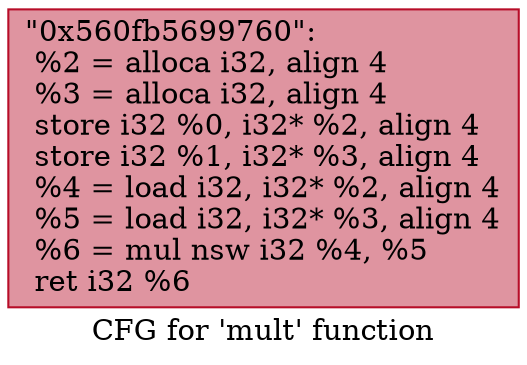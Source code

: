 digraph "CFG for 'mult' function" {
	label="CFG for 'mult' function";

	Node0x560fb5699760 [shape=record,color="#b70d28ff", style=filled, fillcolor="#b70d2870",label="{\"0x560fb5699760\":\l  %2 = alloca i32, align 4\l  %3 = alloca i32, align 4\l  store i32 %0, i32* %2, align 4\l  store i32 %1, i32* %3, align 4\l  %4 = load i32, i32* %2, align 4\l  %5 = load i32, i32* %3, align 4\l  %6 = mul nsw i32 %4, %5\l  ret i32 %6\l}"];
}
